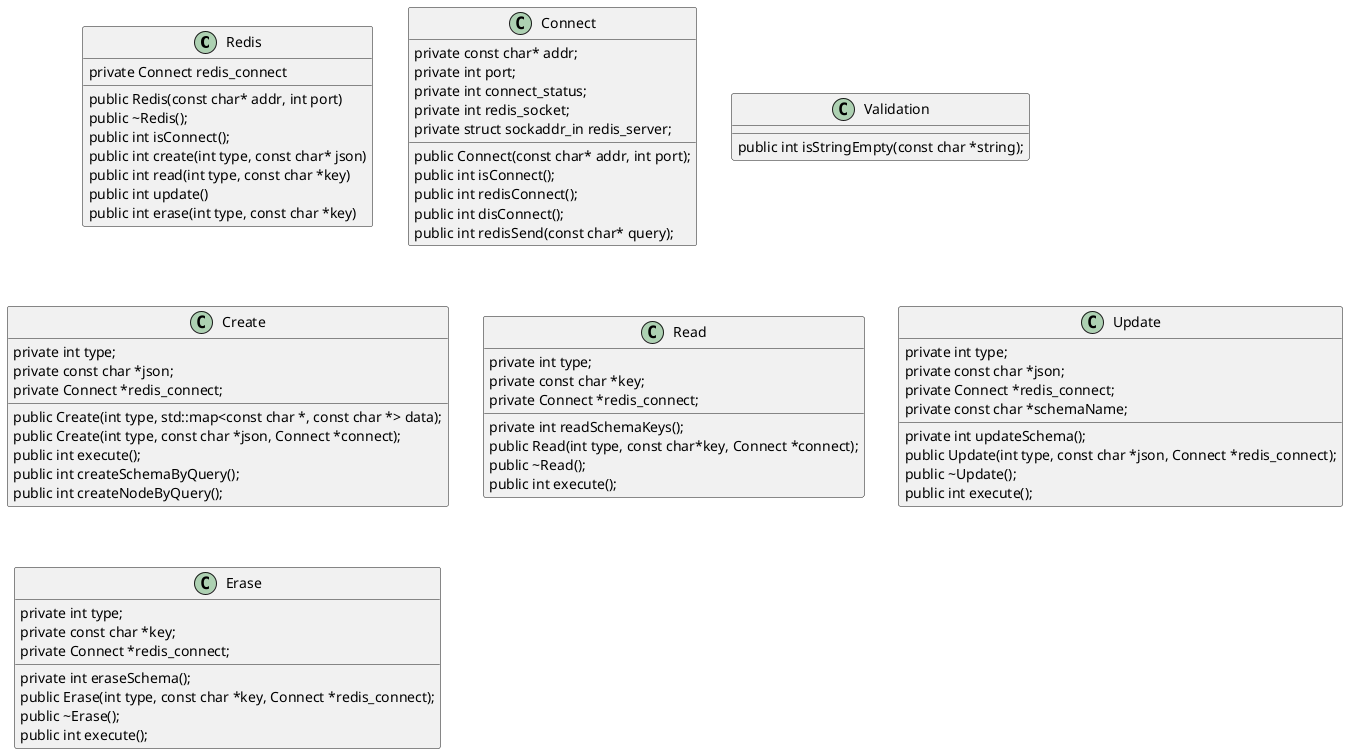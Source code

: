 @startuml uml
class Redis
{
    private Connect redis_connect
    public Redis(const char* addr, int port)
    public ~Redis();
    public int isConnect();
    public int create(int type, const char* json)
    public int read(int type, const char *key)
    public int update()
    public int erase(int type, const char *key)
}
class Connect
{
    private const char* addr;
    private int port;
    private int connect_status;
    private int redis_socket;
    private struct sockaddr_in redis_server;
    public Connect(const char* addr, int port);
    public int isConnect();
    public int redisConnect();
    public int disConnect();
    public int redisSend(const char* query);
}
class Validation
{
    public int isStringEmpty(const char *string);
}
class Create
{
    private int type;
    private const char *json;
    private Connect *redis_connect;
    public Create(int type, std::map<const char *, const char *> data);
    public Create(int type, const char *json, Connect *connect);
    public int execute();
    public int createSchemaByQuery();
    public int createNodeByQuery();
}
class Read
{
    private int type;
    private const char *key;
    private Connect *redis_connect;
    private int readSchemaKeys();
    public Read(int type, const char*key, Connect *connect);
    public ~Read();
    public int execute();
}
class Update
{
    private int type;
    private const char *json;
    private Connect *redis_connect;
    private const char *schemaName;
    private int updateSchema();
    public Update(int type, const char *json, Connect *redis_connect);
    public ~Update();
    public int execute();
}
class Erase
{
    private int eraseSchema();
    private int type;
    private const char *key;
    private Connect *redis_connect;
    public Erase(int type, const char *key, Connect *redis_connect);
    public ~Erase();
    public int execute();
}
@enduml